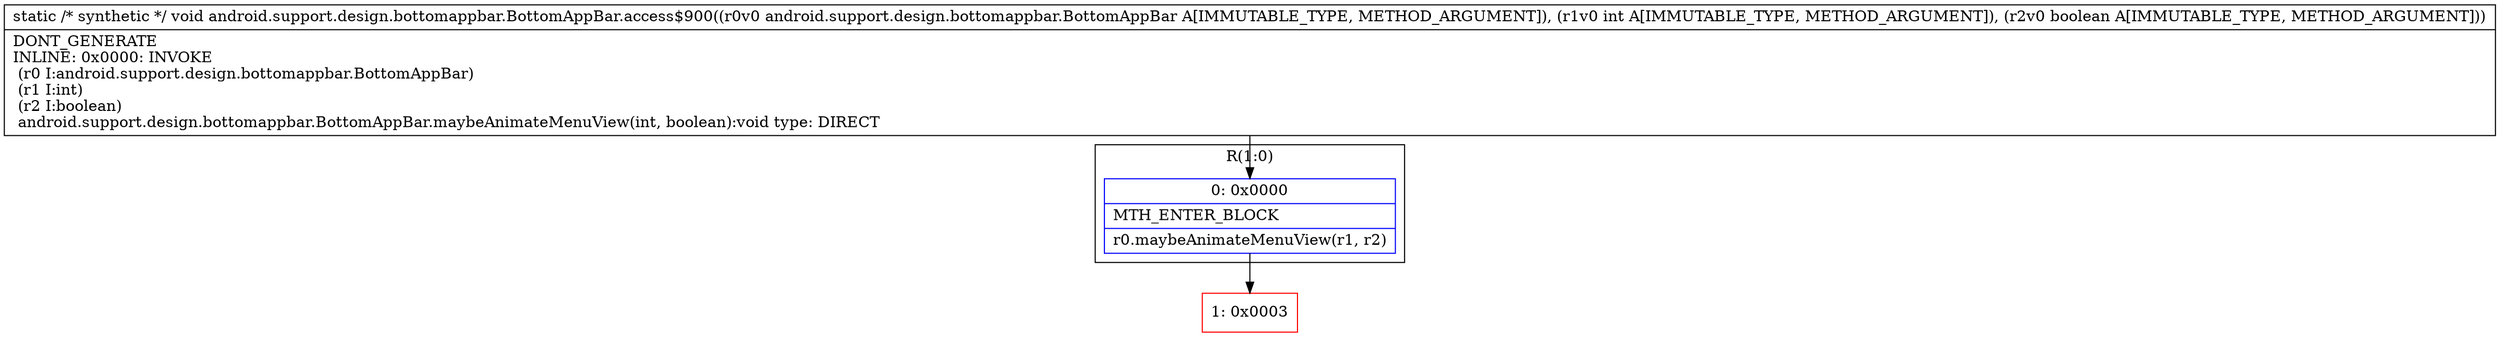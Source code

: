 digraph "CFG forandroid.support.design.bottomappbar.BottomAppBar.access$900(Landroid\/support\/design\/bottomappbar\/BottomAppBar;IZ)V" {
subgraph cluster_Region_1579595041 {
label = "R(1:0)";
node [shape=record,color=blue];
Node_0 [shape=record,label="{0\:\ 0x0000|MTH_ENTER_BLOCK\l|r0.maybeAnimateMenuView(r1, r2)\l}"];
}
Node_1 [shape=record,color=red,label="{1\:\ 0x0003}"];
MethodNode[shape=record,label="{static \/* synthetic *\/ void android.support.design.bottomappbar.BottomAppBar.access$900((r0v0 android.support.design.bottomappbar.BottomAppBar A[IMMUTABLE_TYPE, METHOD_ARGUMENT]), (r1v0 int A[IMMUTABLE_TYPE, METHOD_ARGUMENT]), (r2v0 boolean A[IMMUTABLE_TYPE, METHOD_ARGUMENT]))  | DONT_GENERATE\lINLINE: 0x0000: INVOKE  \l  (r0 I:android.support.design.bottomappbar.BottomAppBar)\l  (r1 I:int)\l  (r2 I:boolean)\l android.support.design.bottomappbar.BottomAppBar.maybeAnimateMenuView(int, boolean):void type: DIRECT\l}"];
MethodNode -> Node_0;
Node_0 -> Node_1;
}

